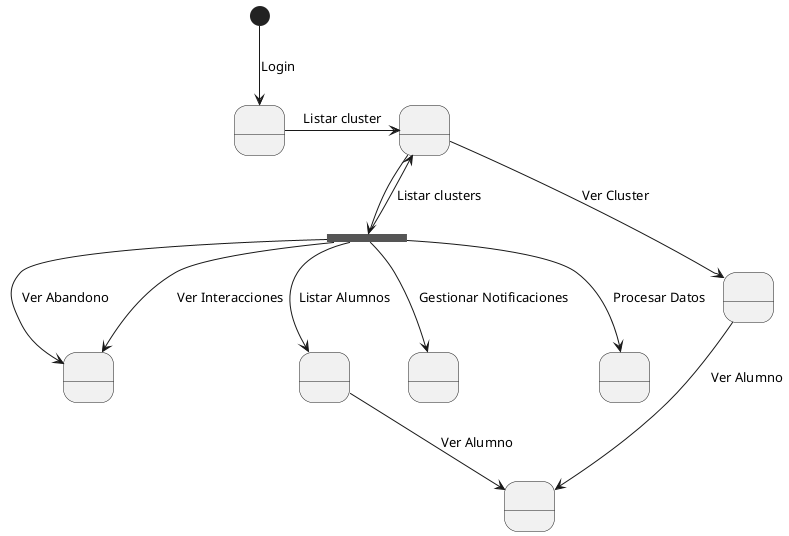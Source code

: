 @startuml Contexto 

State fork <<fork>>

state VerEstadisticas as " " <<state>>
state VerAlumno as " " <<state>>
state ListarClusters as " " <<state>>
state ListarAlumnos as " " <<state>>
state VerCluster as " " <<state>>
state GestionarNotificaciones as " " <<state>>
state ProcesarDatos as " " <<state>>
state Login as " " <<state>>


[*] -d-> Login : Login

Login -r-> ListarClusters : Listar cluster

ListarClusters -d-> fork

ListarClusters --> VerCluster : Ver Cluster
VerCluster --> VerAlumno : Ver Alumno


fork --> VerEstadisticas : Ver Abandono
fork --> VerEstadisticas : Ver Interacciones
fork --> ListarAlumnos : Listar Alumnos
fork --> GestionarNotificaciones : Gestionar Notificaciones
fork --> ProcesarDatos : Procesar Datos
fork --> ListarClusters : Listar clusters

ListarAlumnos --> VerAlumno : Ver Alumno




@enduml
